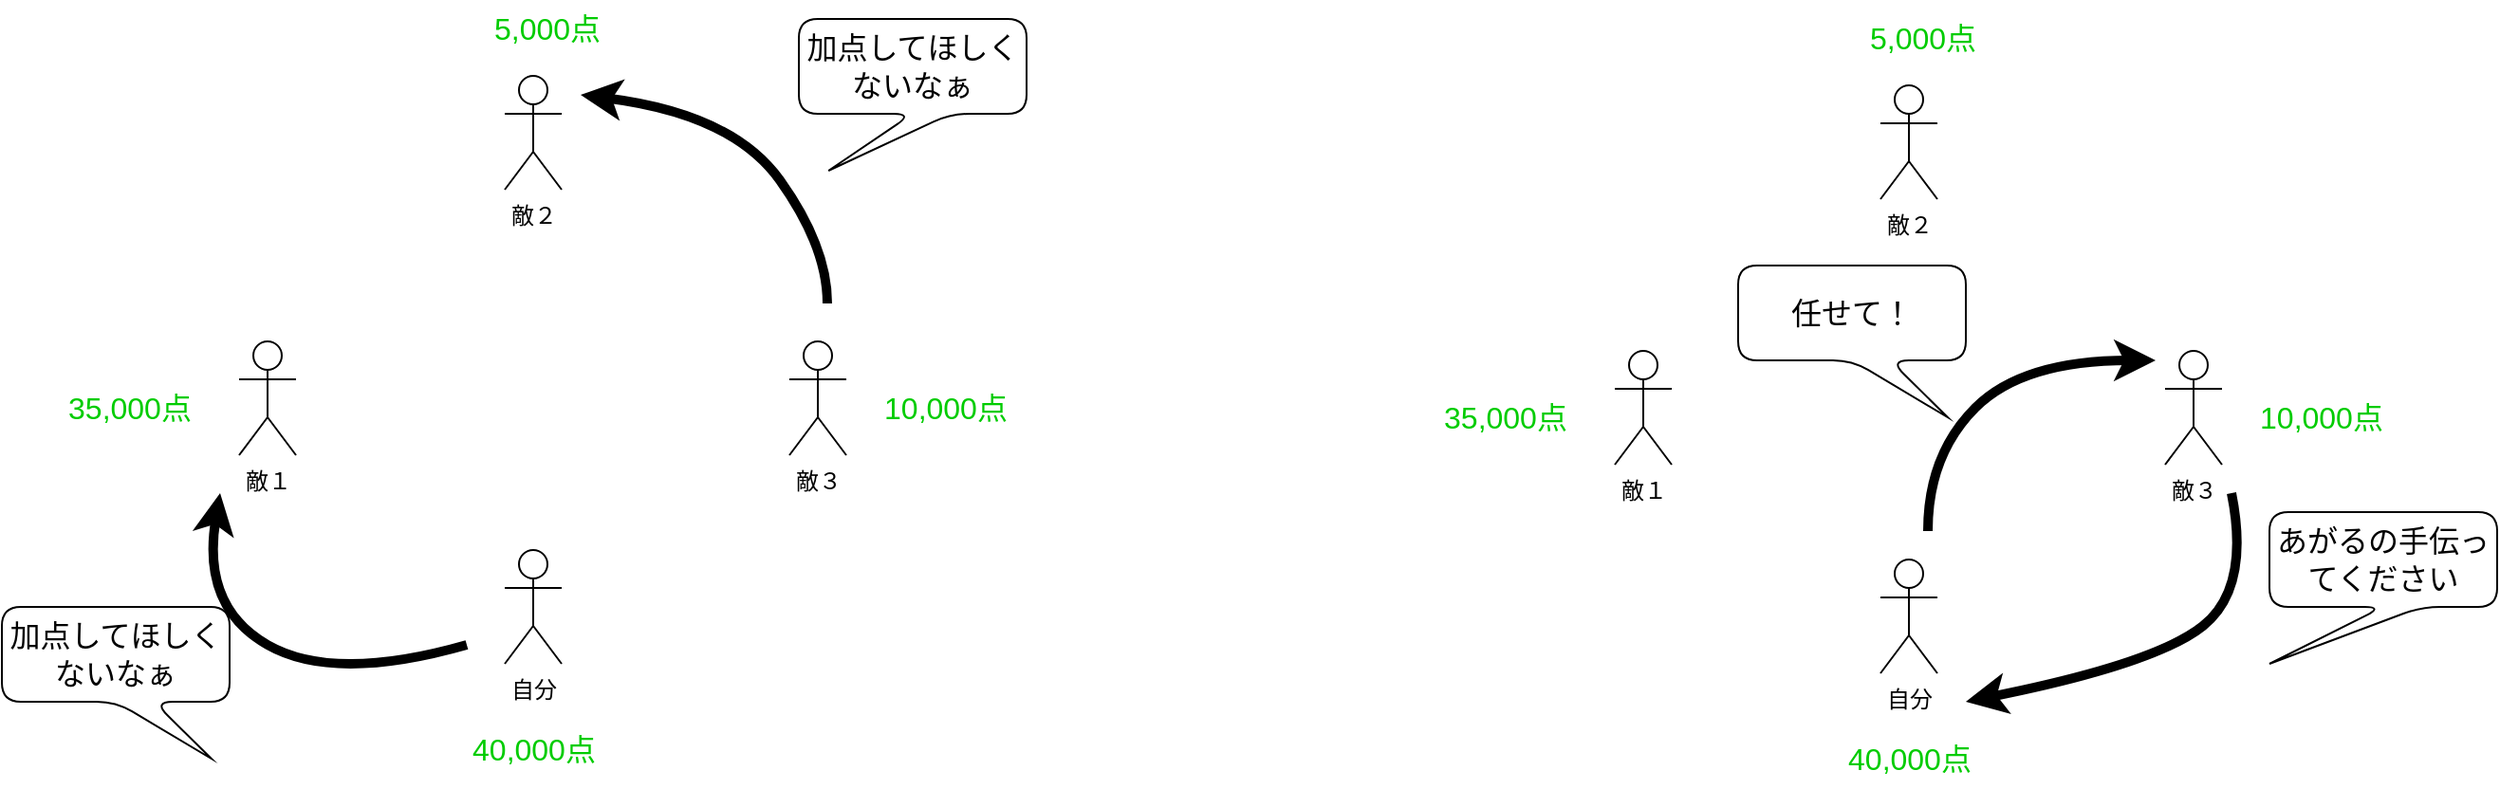 <mxfile version="17.1.2" type="device"><diagram id="hmiiSHPfZS9fk5CREOEX" name="ページ1"><mxGraphModel dx="1038" dy="489" grid="1" gridSize="10" guides="1" tooltips="1" connect="1" arrows="1" fold="1" page="1" pageScale="1" pageWidth="1169" pageHeight="827" math="0" shadow="0"><root><mxCell id="0"/><mxCell id="1" parent="0"/><mxCell id="_lQ7cR8Z_9UVonUkGgLL-6" value="自分" style="shape=umlActor;verticalLabelPosition=bottom;verticalAlign=top;html=1;outlineConnect=0;strokeColor=#000000;fillColor=#FFFFFF;" vertex="1" parent="1"><mxGeometry x="470" y="320" width="30" height="60" as="geometry"/></mxCell><mxCell id="_lQ7cR8Z_9UVonUkGgLL-7" value="敵３" style="shape=umlActor;verticalLabelPosition=bottom;verticalAlign=top;html=1;outlineConnect=0;strokeColor=#000000;fillColor=#FFFFFF;" vertex="1" parent="1"><mxGeometry x="620" y="210" width="30" height="60" as="geometry"/></mxCell><mxCell id="_lQ7cR8Z_9UVonUkGgLL-8" value="敵２" style="shape=umlActor;verticalLabelPosition=bottom;verticalAlign=top;html=1;outlineConnect=0;strokeColor=#000000;fillColor=#FFFFFF;" vertex="1" parent="1"><mxGeometry x="470" y="70" width="30" height="60" as="geometry"/></mxCell><mxCell id="_lQ7cR8Z_9UVonUkGgLL-9" value="敵１" style="shape=umlActor;verticalLabelPosition=bottom;verticalAlign=top;html=1;outlineConnect=0;strokeColor=#000000;fillColor=#FFFFFF;" vertex="1" parent="1"><mxGeometry x="330" y="210" width="30" height="60" as="geometry"/></mxCell><mxCell id="_lQ7cR8Z_9UVonUkGgLL-10" value="&lt;font style=&quot;font-size: 16px&quot; color=&quot;#00cc00&quot;&gt;40,000点&lt;/font&gt;" style="text;html=1;strokeColor=none;fillColor=none;align=center;verticalAlign=middle;whiteSpace=wrap;rounded=0;" vertex="1" parent="1"><mxGeometry x="442.5" y="410" width="85" height="30" as="geometry"/></mxCell><mxCell id="_lQ7cR8Z_9UVonUkGgLL-11" value="&lt;font style=&quot;font-size: 16px&quot; color=&quot;#00cc00&quot;&gt;35,000点&lt;/font&gt;" style="text;html=1;strokeColor=none;fillColor=none;align=center;verticalAlign=middle;whiteSpace=wrap;rounded=0;" vertex="1" parent="1"><mxGeometry x="230" y="230" width="85" height="30" as="geometry"/></mxCell><mxCell id="_lQ7cR8Z_9UVonUkGgLL-12" value="&lt;font style=&quot;font-size: 16px&quot; color=&quot;#00cc00&quot;&gt;5,000点&lt;/font&gt;" style="text;html=1;strokeColor=none;fillColor=none;align=center;verticalAlign=middle;whiteSpace=wrap;rounded=0;" vertex="1" parent="1"><mxGeometry x="450" y="30" width="85" height="30" as="geometry"/></mxCell><mxCell id="_lQ7cR8Z_9UVonUkGgLL-13" value="&lt;font style=&quot;font-size: 16px&quot; color=&quot;#00cc00&quot;&gt;10,000点&lt;/font&gt;" style="text;html=1;strokeColor=none;fillColor=none;align=center;verticalAlign=middle;whiteSpace=wrap;rounded=0;" vertex="1" parent="1"><mxGeometry x="660" y="230" width="85" height="30" as="geometry"/></mxCell><mxCell id="_lQ7cR8Z_9UVonUkGgLL-14" value="" style="curved=1;endArrow=classic;html=1;rounded=0;fontSize=16;fontColor=#00CC00;fillColor=#000000;strokeWidth=5;" edge="1" parent="1"><mxGeometry width="50" height="50" relative="1" as="geometry"><mxPoint x="450" y="370" as="sourcePoint"/><mxPoint x="320" y="290" as="targetPoint"/><Array as="points"><mxPoint x="380" y="390"/><mxPoint x="310" y="350"/></Array></mxGeometry></mxCell><mxCell id="_lQ7cR8Z_9UVonUkGgLL-15" value="" style="curved=1;endArrow=classic;html=1;rounded=0;fontSize=16;fontColor=#00CC00;fillColor=#000000;strokeWidth=5;" edge="1" parent="1"><mxGeometry width="50" height="50" relative="1" as="geometry"><mxPoint x="640" y="190" as="sourcePoint"/><mxPoint x="510" y="80" as="targetPoint"/><Array as="points"><mxPoint x="640" y="160"/><mxPoint x="590" y="90"/></Array></mxGeometry></mxCell><mxCell id="_lQ7cR8Z_9UVonUkGgLL-17" value="&lt;font color=&quot;#000000&quot;&gt;加点してほしくないなぁ&lt;/font&gt;" style="shape=callout;whiteSpace=wrap;html=1;perimeter=calloutPerimeter;fontSize=16;fontColor=#00CC00;strokeColor=#000000;fillColor=#FFFFFF;position2=0.13;rounded=1;" vertex="1" parent="1"><mxGeometry x="625" y="40" width="120" height="80" as="geometry"/></mxCell><mxCell id="_lQ7cR8Z_9UVonUkGgLL-18" value="&lt;font color=&quot;#000000&quot;&gt;加点してほしくないなぁ&lt;/font&gt;" style="shape=callout;whiteSpace=wrap;html=1;perimeter=calloutPerimeter;fontSize=16;fontColor=#00CC00;strokeColor=#000000;fillColor=#FFFFFF;position2=0.92;rounded=1;rotation=0;" vertex="1" parent="1"><mxGeometry x="205" y="350" width="120" height="80" as="geometry"/></mxCell><mxCell id="_lQ7cR8Z_9UVonUkGgLL-19" value="自分" style="shape=umlActor;verticalLabelPosition=bottom;verticalAlign=top;html=1;outlineConnect=0;strokeColor=#000000;fillColor=#FFFFFF;" vertex="1" parent="1"><mxGeometry x="1195" y="325" width="30" height="60" as="geometry"/></mxCell><mxCell id="_lQ7cR8Z_9UVonUkGgLL-20" value="敵３" style="shape=umlActor;verticalLabelPosition=bottom;verticalAlign=top;html=1;outlineConnect=0;strokeColor=#000000;fillColor=#FFFFFF;" vertex="1" parent="1"><mxGeometry x="1345" y="215" width="30" height="60" as="geometry"/></mxCell><mxCell id="_lQ7cR8Z_9UVonUkGgLL-21" value="敵２" style="shape=umlActor;verticalLabelPosition=bottom;verticalAlign=top;html=1;outlineConnect=0;strokeColor=#000000;fillColor=#FFFFFF;" vertex="1" parent="1"><mxGeometry x="1195" y="75" width="30" height="60" as="geometry"/></mxCell><mxCell id="_lQ7cR8Z_9UVonUkGgLL-22" value="敵１" style="shape=umlActor;verticalLabelPosition=bottom;verticalAlign=top;html=1;outlineConnect=0;strokeColor=#000000;fillColor=#FFFFFF;" vertex="1" parent="1"><mxGeometry x="1055" y="215" width="30" height="60" as="geometry"/></mxCell><mxCell id="_lQ7cR8Z_9UVonUkGgLL-23" value="&lt;font style=&quot;font-size: 16px&quot; color=&quot;#00cc00&quot;&gt;40,000点&lt;/font&gt;" style="text;html=1;strokeColor=none;fillColor=none;align=center;verticalAlign=middle;whiteSpace=wrap;rounded=0;" vertex="1" parent="1"><mxGeometry x="1167.5" y="415" width="85" height="30" as="geometry"/></mxCell><mxCell id="_lQ7cR8Z_9UVonUkGgLL-24" value="&lt;font style=&quot;font-size: 16px&quot; color=&quot;#00cc00&quot;&gt;35,000点&lt;/font&gt;" style="text;html=1;strokeColor=none;fillColor=none;align=center;verticalAlign=middle;whiteSpace=wrap;rounded=0;" vertex="1" parent="1"><mxGeometry x="955" y="235" width="85" height="30" as="geometry"/></mxCell><mxCell id="_lQ7cR8Z_9UVonUkGgLL-25" value="&lt;font style=&quot;font-size: 16px&quot; color=&quot;#00cc00&quot;&gt;5,000点&lt;/font&gt;" style="text;html=1;strokeColor=none;fillColor=none;align=center;verticalAlign=middle;whiteSpace=wrap;rounded=0;" vertex="1" parent="1"><mxGeometry x="1175" y="35" width="85" height="30" as="geometry"/></mxCell><mxCell id="_lQ7cR8Z_9UVonUkGgLL-26" value="&lt;font style=&quot;font-size: 16px&quot; color=&quot;#00cc00&quot;&gt;10,000点&lt;/font&gt;" style="text;html=1;strokeColor=none;fillColor=none;align=center;verticalAlign=middle;whiteSpace=wrap;rounded=0;" vertex="1" parent="1"><mxGeometry x="1385" y="235" width="85" height="30" as="geometry"/></mxCell><mxCell id="_lQ7cR8Z_9UVonUkGgLL-27" value="" style="curved=1;endArrow=classic;html=1;rounded=0;fontSize=16;fontColor=#00CC00;fillColor=#000000;strokeWidth=5;" edge="1" parent="1"><mxGeometry width="50" height="50" relative="1" as="geometry"><mxPoint x="1220" y="310" as="sourcePoint"/><mxPoint x="1340" y="220" as="targetPoint"/><Array as="points"><mxPoint x="1220" y="270"/><mxPoint x="1270" y="220"/></Array></mxGeometry></mxCell><mxCell id="_lQ7cR8Z_9UVonUkGgLL-28" value="" style="curved=1;endArrow=classic;html=1;rounded=0;fontSize=16;fontColor=#00CC00;fillColor=#000000;strokeWidth=5;" edge="1" parent="1"><mxGeometry width="50" height="50" relative="1" as="geometry"><mxPoint x="1380" y="290" as="sourcePoint"/><mxPoint x="1240" y="400" as="targetPoint"/><Array as="points"><mxPoint x="1390" y="340"/><mxPoint x="1340" y="380"/></Array></mxGeometry></mxCell><mxCell id="_lQ7cR8Z_9UVonUkGgLL-29" value="&lt;font color=&quot;#000000&quot;&gt;あがるの手伝ってください&lt;/font&gt;" style="shape=callout;whiteSpace=wrap;html=1;perimeter=calloutPerimeter;fontSize=16;fontColor=#00CC00;strokeColor=#000000;fillColor=#FFFFFF;position2=0;rounded=1;" vertex="1" parent="1"><mxGeometry x="1400" y="300" width="120" height="80" as="geometry"/></mxCell><mxCell id="_lQ7cR8Z_9UVonUkGgLL-30" value="&lt;font color=&quot;#000000&quot;&gt;任せて！&lt;/font&gt;" style="shape=callout;whiteSpace=wrap;html=1;perimeter=calloutPerimeter;fontSize=16;fontColor=#00CC00;strokeColor=#000000;fillColor=#FFFFFF;position2=0.92;rounded=1;rotation=0;" vertex="1" parent="1"><mxGeometry x="1120" y="170" width="120" height="80" as="geometry"/></mxCell></root></mxGraphModel></diagram></mxfile>